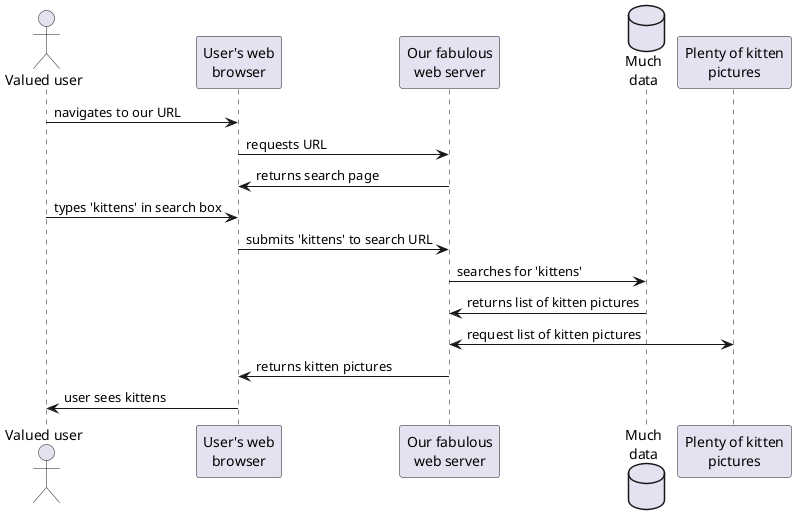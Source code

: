 @startuml

actor "Valued user" as user
participant "User's web\nbrowser" as browser
participant "Our fabulous\nweb server" as server
database "Much\ndata" as mysql
participant "Plenty of kitten\npictures" as store

user -> browser : navigates to our URL
browser -> server : requests URL
server -> browser : returns search page
user -> browser : types 'kittens' in search box
browser -> server : submits 'kittens' to search URL
server -> mysql : searches for 'kittens'
mysql -> server : returns list of kitten pictures
server <-> store : request list of kitten pictures
server -> browser : returns kitten pictures
browser -> user : user sees kittens

@enduml